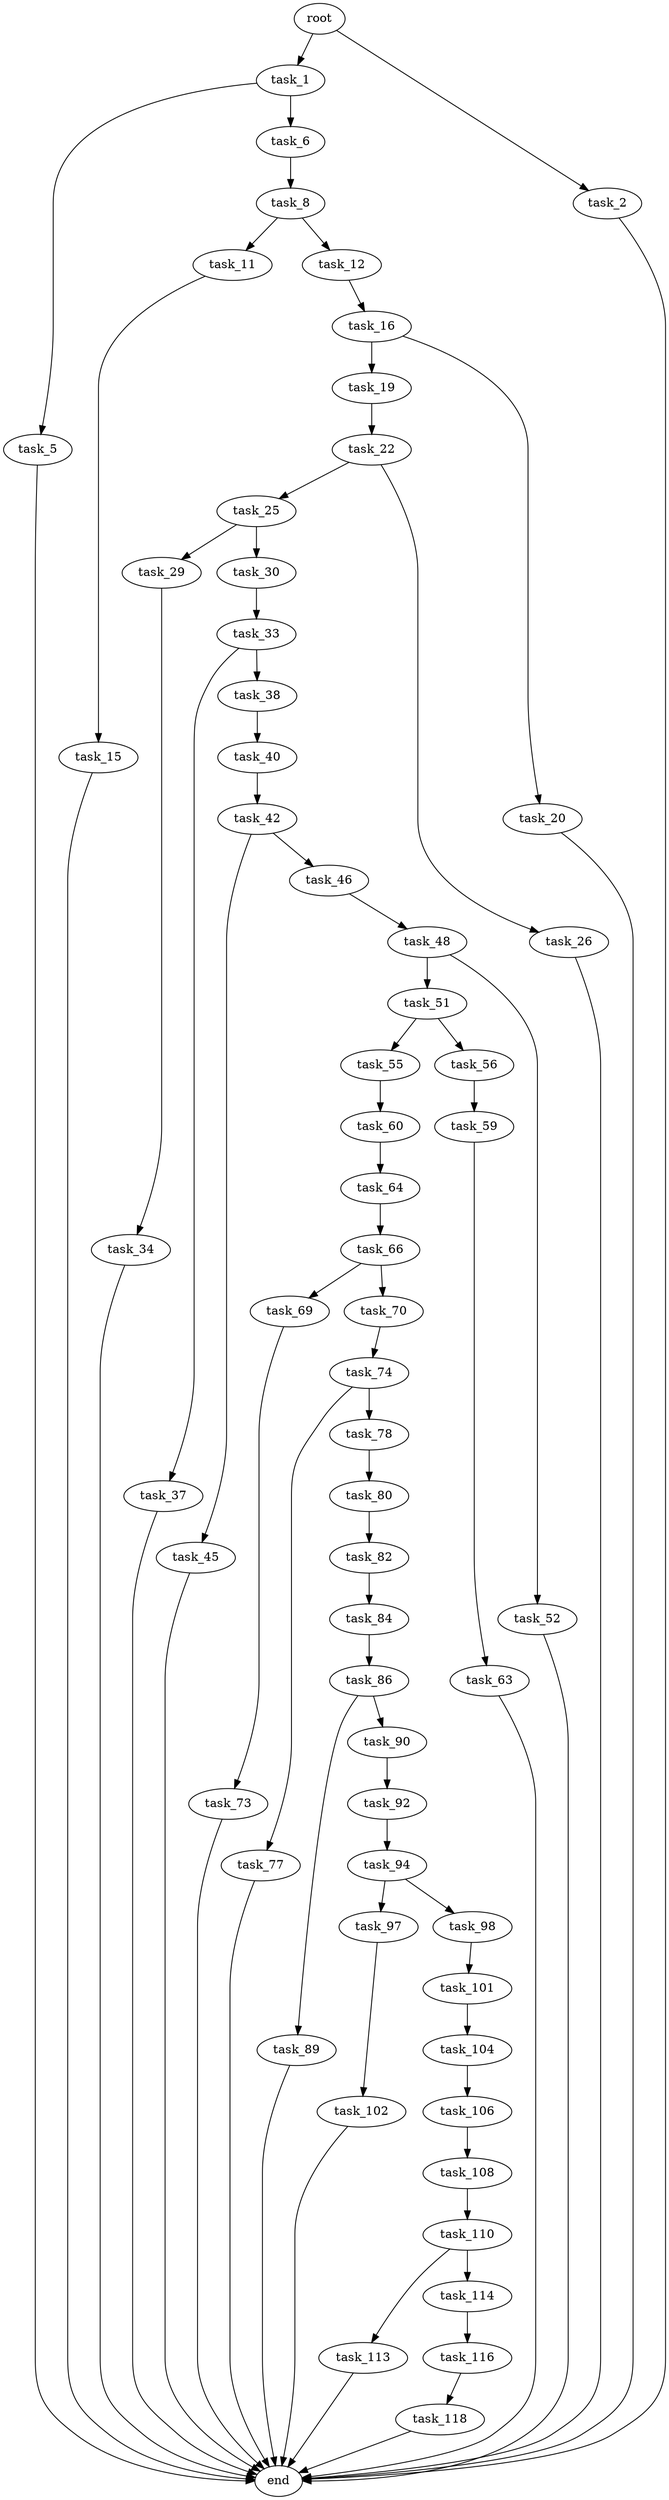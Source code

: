digraph G {
  root [size="0.000000"];
  task_1 [size="19675093811.000000"];
  task_2 [size="5871094958.000000"];
  task_5 [size="15529312892.000000"];
  task_6 [size="12141352194.000000"];
  task_8 [size="1630676078.000000"];
  task_11 [size="10342475787.000000"];
  task_12 [size="459249689989.000000"];
  task_15 [size="549755813888.000000"];
  task_16 [size="68719476736.000000"];
  task_19 [size="28991029248.000000"];
  task_20 [size="8589934592.000000"];
  task_22 [size="13985676380.000000"];
  task_25 [size="1096066964495.000000"];
  task_26 [size="69962809496.000000"];
  task_29 [size="872327979.000000"];
  task_30 [size="782757789696.000000"];
  task_33 [size="640426133669.000000"];
  task_34 [size="9018472760.000000"];
  task_37 [size="1801538319.000000"];
  task_38 [size="18306956208.000000"];
  task_40 [size="231928233984.000000"];
  task_42 [size="7124122599.000000"];
  task_45 [size="97257607284.000000"];
  task_46 [size="231928233984.000000"];
  task_48 [size="11056565278.000000"];
  task_51 [size="22908668592.000000"];
  task_52 [size="149649917351.000000"];
  task_55 [size="39777056600.000000"];
  task_56 [size="18203329434.000000"];
  task_59 [size="23663621739.000000"];
  task_60 [size="2876252974.000000"];
  task_63 [size="231928233984.000000"];
  task_64 [size="13081168137.000000"];
  task_66 [size="8616878135.000000"];
  task_69 [size="8589934592.000000"];
  task_70 [size="2118927139.000000"];
  task_73 [size="368293445632.000000"];
  task_74 [size="368293445632.000000"];
  task_77 [size="1073741824000.000000"];
  task_78 [size="18422582451.000000"];
  task_80 [size="13425053047.000000"];
  task_82 [size="23020464326.000000"];
  task_84 [size="782757789696.000000"];
  task_86 [size="578595636112.000000"];
  task_89 [size="295681430333.000000"];
  task_90 [size="68719476736.000000"];
  task_92 [size="68719476736.000000"];
  task_94 [size="25861020052.000000"];
  task_97 [size="258245883821.000000"];
  task_98 [size="688142988215.000000"];
  task_101 [size="28991029248.000000"];
  task_102 [size="68719476736.000000"];
  task_104 [size="8589934592.000000"];
  task_106 [size="27444391628.000000"];
  task_108 [size="46132249105.000000"];
  task_110 [size="28991029248.000000"];
  task_113 [size="224608399108.000000"];
  task_114 [size="2809855032.000000"];
  task_116 [size="267236314812.000000"];
  task_118 [size="5387620449.000000"];
  end [size="0.000000"];

  root -> task_1 [size="1.000000"];
  root -> task_2 [size="1.000000"];
  task_1 -> task_5 [size="536870912.000000"];
  task_1 -> task_6 [size="536870912.000000"];
  task_2 -> end [size="1.000000"];
  task_5 -> end [size="1.000000"];
  task_6 -> task_8 [size="301989888.000000"];
  task_8 -> task_11 [size="33554432.000000"];
  task_8 -> task_12 [size="33554432.000000"];
  task_11 -> task_15 [size="33554432.000000"];
  task_12 -> task_16 [size="301989888.000000"];
  task_15 -> end [size="1.000000"];
  task_16 -> task_19 [size="134217728.000000"];
  task_16 -> task_20 [size="134217728.000000"];
  task_19 -> task_22 [size="75497472.000000"];
  task_20 -> end [size="1.000000"];
  task_22 -> task_25 [size="301989888.000000"];
  task_22 -> task_26 [size="301989888.000000"];
  task_25 -> task_29 [size="679477248.000000"];
  task_25 -> task_30 [size="679477248.000000"];
  task_26 -> end [size="1.000000"];
  task_29 -> task_34 [size="33554432.000000"];
  task_30 -> task_33 [size="679477248.000000"];
  task_33 -> task_37 [size="838860800.000000"];
  task_33 -> task_38 [size="838860800.000000"];
  task_34 -> end [size="1.000000"];
  task_37 -> end [size="1.000000"];
  task_38 -> task_40 [size="301989888.000000"];
  task_40 -> task_42 [size="301989888.000000"];
  task_42 -> task_45 [size="134217728.000000"];
  task_42 -> task_46 [size="134217728.000000"];
  task_45 -> end [size="1.000000"];
  task_46 -> task_48 [size="301989888.000000"];
  task_48 -> task_51 [size="33554432.000000"];
  task_48 -> task_52 [size="33554432.000000"];
  task_51 -> task_55 [size="411041792.000000"];
  task_51 -> task_56 [size="411041792.000000"];
  task_52 -> end [size="1.000000"];
  task_55 -> task_60 [size="838860800.000000"];
  task_56 -> task_59 [size="411041792.000000"];
  task_59 -> task_63 [size="838860800.000000"];
  task_60 -> task_64 [size="75497472.000000"];
  task_63 -> end [size="1.000000"];
  task_64 -> task_66 [size="209715200.000000"];
  task_66 -> task_69 [size="301989888.000000"];
  task_66 -> task_70 [size="301989888.000000"];
  task_69 -> task_73 [size="33554432.000000"];
  task_70 -> task_74 [size="33554432.000000"];
  task_73 -> end [size="1.000000"];
  task_74 -> task_77 [size="411041792.000000"];
  task_74 -> task_78 [size="411041792.000000"];
  task_77 -> end [size="1.000000"];
  task_78 -> task_80 [size="536870912.000000"];
  task_80 -> task_82 [size="411041792.000000"];
  task_82 -> task_84 [size="75497472.000000"];
  task_84 -> task_86 [size="679477248.000000"];
  task_86 -> task_89 [size="411041792.000000"];
  task_86 -> task_90 [size="411041792.000000"];
  task_89 -> end [size="1.000000"];
  task_90 -> task_92 [size="134217728.000000"];
  task_92 -> task_94 [size="134217728.000000"];
  task_94 -> task_97 [size="33554432.000000"];
  task_94 -> task_98 [size="33554432.000000"];
  task_97 -> task_102 [size="411041792.000000"];
  task_98 -> task_101 [size="536870912.000000"];
  task_101 -> task_104 [size="75497472.000000"];
  task_102 -> end [size="1.000000"];
  task_104 -> task_106 [size="33554432.000000"];
  task_106 -> task_108 [size="679477248.000000"];
  task_108 -> task_110 [size="75497472.000000"];
  task_110 -> task_113 [size="75497472.000000"];
  task_110 -> task_114 [size="75497472.000000"];
  task_113 -> end [size="1.000000"];
  task_114 -> task_116 [size="134217728.000000"];
  task_116 -> task_118 [size="411041792.000000"];
  task_118 -> end [size="1.000000"];
}
